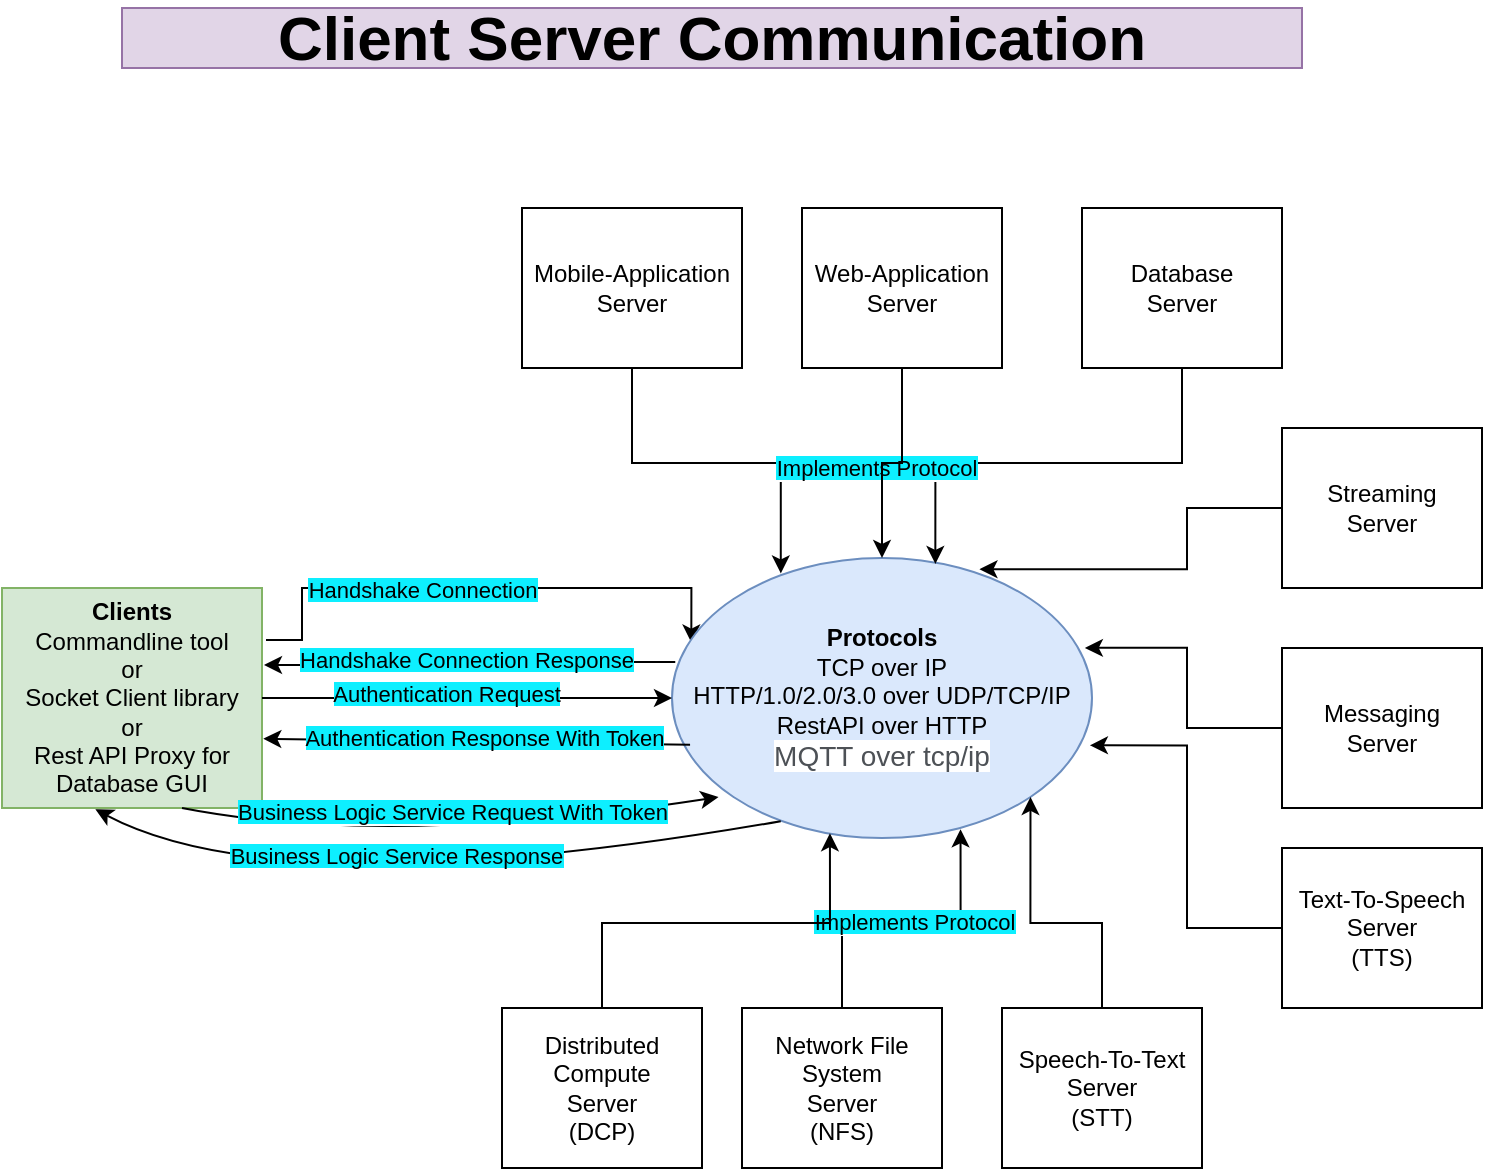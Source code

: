 <mxfile version="16.2.2" type="github">
  <diagram id="1ULBOgjq--OH4BLi5vVC" name="Page-1">
    <mxGraphModel dx="782" dy="1536" grid="1" gridSize="10" guides="1" tooltips="1" connect="1" arrows="1" fold="1" page="1" pageScale="1" pageWidth="850" pageHeight="1100" math="0" shadow="0">
      <root>
        <mxCell id="0" />
        <mxCell id="1" parent="0" />
        <mxCell id="SEUXneYZg_4IdqDXwgJY-16" style="edgeStyle=orthogonalEdgeStyle;rounded=0;orthogonalLoop=1;jettySize=auto;html=1;entryX=0.046;entryY=0.302;entryDx=0;entryDy=0;entryPerimeter=0;" edge="1" parent="1" target="SEUXneYZg_4IdqDXwgJY-5">
          <mxGeometry relative="1" as="geometry">
            <mxPoint x="142" y="146" as="sourcePoint" />
            <mxPoint x="340" y="145" as="targetPoint" />
            <Array as="points">
              <mxPoint x="160" y="146" />
              <mxPoint x="160" y="120" />
              <mxPoint x="355" y="120" />
            </Array>
          </mxGeometry>
        </mxCell>
        <mxCell id="SEUXneYZg_4IdqDXwgJY-18" value="&lt;span style=&quot;background-color: rgb(13 , 239 , 255)&quot;&gt;Handshake Connection&lt;/span&gt;" style="edgeLabel;html=1;align=center;verticalAlign=middle;resizable=0;points=[];" vertex="1" connectable="0" parent="SEUXneYZg_4IdqDXwgJY-16">
          <mxGeometry x="-0.346" y="-1" relative="1" as="geometry">
            <mxPoint x="17" as="offset" />
          </mxGeometry>
        </mxCell>
        <mxCell id="SEUXneYZg_4IdqDXwgJY-1" value="&lt;b&gt;Clients&lt;/b&gt;&lt;br&gt;Commandline tool&lt;br&gt;or&lt;br&gt;Socket Client library&lt;br&gt;or&lt;br&gt;Rest API Proxy for Database GUI" style="rounded=0;whiteSpace=wrap;html=1;fillColor=#d5e8d4;strokeColor=#82b366;" vertex="1" parent="1">
          <mxGeometry x="10" y="120" width="130" height="110" as="geometry" />
        </mxCell>
        <mxCell id="SEUXneYZg_4IdqDXwgJY-17" style="edgeStyle=orthogonalEdgeStyle;rounded=0;orthogonalLoop=1;jettySize=auto;html=1;entryX=1;entryY=0.75;entryDx=0;entryDy=0;exitX=0.003;exitY=0.38;exitDx=0;exitDy=0;exitPerimeter=0;" edge="1" parent="1">
          <mxGeometry relative="1" as="geometry">
            <mxPoint x="346.63" y="157" as="sourcePoint" />
            <mxPoint x="141" y="158.5" as="targetPoint" />
            <Array as="points">
              <mxPoint x="211" y="157" />
              <mxPoint x="211" y="159" />
            </Array>
          </mxGeometry>
        </mxCell>
        <mxCell id="SEUXneYZg_4IdqDXwgJY-19" value="&lt;span style=&quot;background-color: rgb(13 , 239 , 255)&quot;&gt;Handshake Connection Response&lt;/span&gt;" style="edgeLabel;html=1;align=center;verticalAlign=middle;resizable=0;points=[];" vertex="1" connectable="0" parent="SEUXneYZg_4IdqDXwgJY-17">
          <mxGeometry x="0.287" y="-1" relative="1" as="geometry">
            <mxPoint x="29" as="offset" />
          </mxGeometry>
        </mxCell>
        <mxCell id="SEUXneYZg_4IdqDXwgJY-5" value="&lt;span&gt;&lt;b&gt;Protocols&lt;/b&gt;&lt;/span&gt;&lt;br&gt;&lt;span&gt;TCP over IP&lt;/span&gt;&lt;br&gt;&lt;span&gt;HTTP/1.0/2.0/3.0 over UDP/TCP/IP&lt;/span&gt;&lt;br&gt;&lt;span&gt;RestAPI over HTTP&lt;br&gt;&lt;/span&gt;&lt;span style=&quot;color: rgb(77 , 81 , 86) ; font-family: &amp;#34;arial&amp;#34; , sans-serif ; font-size: 14px ; text-align: left ; background-color: rgb(255 , 255 , 255)&quot;&gt;MQTT over tcp/ip&lt;/span&gt;&lt;span&gt;&lt;br&gt;&lt;/span&gt;" style="ellipse;whiteSpace=wrap;html=1;fillColor=#dae8fc;strokeColor=#6c8ebf;" vertex="1" parent="1">
          <mxGeometry x="345" y="105" width="210" height="140" as="geometry" />
        </mxCell>
        <mxCell id="SEUXneYZg_4IdqDXwgJY-30" style="edgeStyle=orthogonalEdgeStyle;rounded=0;orthogonalLoop=1;jettySize=auto;html=1;entryX=0.627;entryY=0.021;entryDx=0;entryDy=0;entryPerimeter=0;" edge="1" parent="1" source="SEUXneYZg_4IdqDXwgJY-7" target="SEUXneYZg_4IdqDXwgJY-5">
          <mxGeometry relative="1" as="geometry" />
        </mxCell>
        <mxCell id="SEUXneYZg_4IdqDXwgJY-7" value="Database&lt;br&gt;Server" style="rounded=0;whiteSpace=wrap;html=1;" vertex="1" parent="1">
          <mxGeometry x="550" y="-70" width="100" height="80" as="geometry" />
        </mxCell>
        <mxCell id="SEUXneYZg_4IdqDXwgJY-28" style="edgeStyle=orthogonalEdgeStyle;rounded=0;orthogonalLoop=1;jettySize=auto;html=1;entryX=0.259;entryY=0.055;entryDx=0;entryDy=0;entryPerimeter=0;" edge="1" parent="1" source="SEUXneYZg_4IdqDXwgJY-8" target="SEUXneYZg_4IdqDXwgJY-5">
          <mxGeometry relative="1" as="geometry" />
        </mxCell>
        <mxCell id="SEUXneYZg_4IdqDXwgJY-37" value="&lt;span style=&quot;background-color: rgb(13 , 239 , 255)&quot;&gt;Implements Protocol&lt;/span&gt;" style="edgeLabel;html=1;align=center;verticalAlign=middle;resizable=0;points=[];" vertex="1" connectable="0" parent="SEUXneYZg_4IdqDXwgJY-28">
          <mxGeometry x="0.097" y="-2" relative="1" as="geometry">
            <mxPoint x="72" as="offset" />
          </mxGeometry>
        </mxCell>
        <mxCell id="SEUXneYZg_4IdqDXwgJY-8" value="Mobile-Application&lt;br&gt;Server" style="rounded=0;whiteSpace=wrap;html=1;" vertex="1" parent="1">
          <mxGeometry x="270" y="-70" width="110" height="80" as="geometry" />
        </mxCell>
        <mxCell id="SEUXneYZg_4IdqDXwgJY-31" style="edgeStyle=orthogonalEdgeStyle;rounded=0;orthogonalLoop=1;jettySize=auto;html=1;entryX=0.732;entryY=0.04;entryDx=0;entryDy=0;entryPerimeter=0;" edge="1" parent="1" source="SEUXneYZg_4IdqDXwgJY-9" target="SEUXneYZg_4IdqDXwgJY-5">
          <mxGeometry relative="1" as="geometry" />
        </mxCell>
        <mxCell id="SEUXneYZg_4IdqDXwgJY-9" value="Streaming&lt;br&gt;Server" style="rounded=0;whiteSpace=wrap;html=1;" vertex="1" parent="1">
          <mxGeometry x="650" y="40" width="100" height="80" as="geometry" />
        </mxCell>
        <mxCell id="SEUXneYZg_4IdqDXwgJY-32" style="edgeStyle=orthogonalEdgeStyle;rounded=0;orthogonalLoop=1;jettySize=auto;html=1;entryX=0.983;entryY=0.321;entryDx=0;entryDy=0;entryPerimeter=0;" edge="1" parent="1" source="SEUXneYZg_4IdqDXwgJY-10" target="SEUXneYZg_4IdqDXwgJY-5">
          <mxGeometry relative="1" as="geometry" />
        </mxCell>
        <mxCell id="SEUXneYZg_4IdqDXwgJY-10" value="Messaging&lt;br&gt;Server" style="rounded=0;whiteSpace=wrap;html=1;" vertex="1" parent="1">
          <mxGeometry x="650" y="150" width="100" height="80" as="geometry" />
        </mxCell>
        <mxCell id="SEUXneYZg_4IdqDXwgJY-33" style="edgeStyle=orthogonalEdgeStyle;rounded=0;orthogonalLoop=1;jettySize=auto;html=1;entryX=0.995;entryY=0.669;entryDx=0;entryDy=0;entryPerimeter=0;" edge="1" parent="1" source="SEUXneYZg_4IdqDXwgJY-11" target="SEUXneYZg_4IdqDXwgJY-5">
          <mxGeometry relative="1" as="geometry" />
        </mxCell>
        <mxCell id="SEUXneYZg_4IdqDXwgJY-11" value="Text-To-Speech&lt;br&gt;Server &lt;br&gt;(TTS)" style="rounded=0;whiteSpace=wrap;html=1;" vertex="1" parent="1">
          <mxGeometry x="650" y="250" width="100" height="80" as="geometry" />
        </mxCell>
        <mxCell id="SEUXneYZg_4IdqDXwgJY-34" style="edgeStyle=orthogonalEdgeStyle;rounded=0;orthogonalLoop=1;jettySize=auto;html=1;entryX=1;entryY=1;entryDx=0;entryDy=0;" edge="1" parent="1" source="SEUXneYZg_4IdqDXwgJY-12" target="SEUXneYZg_4IdqDXwgJY-5">
          <mxGeometry relative="1" as="geometry" />
        </mxCell>
        <mxCell id="SEUXneYZg_4IdqDXwgJY-12" value="Speech-To-Text&lt;br&gt;Server &lt;br&gt;(STT)" style="rounded=0;whiteSpace=wrap;html=1;" vertex="1" parent="1">
          <mxGeometry x="510" y="330" width="100" height="80" as="geometry" />
        </mxCell>
        <mxCell id="SEUXneYZg_4IdqDXwgJY-29" style="edgeStyle=orthogonalEdgeStyle;rounded=0;orthogonalLoop=1;jettySize=auto;html=1;" edge="1" parent="1" source="SEUXneYZg_4IdqDXwgJY-13" target="SEUXneYZg_4IdqDXwgJY-5">
          <mxGeometry relative="1" as="geometry" />
        </mxCell>
        <mxCell id="SEUXneYZg_4IdqDXwgJY-13" value="Web-Application&lt;br&gt;Server" style="rounded=0;whiteSpace=wrap;html=1;" vertex="1" parent="1">
          <mxGeometry x="410" y="-70" width="100" height="80" as="geometry" />
        </mxCell>
        <mxCell id="SEUXneYZg_4IdqDXwgJY-35" style="edgeStyle=orthogonalEdgeStyle;rounded=0;orthogonalLoop=1;jettySize=auto;html=1;entryX=0.687;entryY=0.969;entryDx=0;entryDy=0;entryPerimeter=0;" edge="1" parent="1" source="SEUXneYZg_4IdqDXwgJY-14" target="SEUXneYZg_4IdqDXwgJY-5">
          <mxGeometry relative="1" as="geometry" />
        </mxCell>
        <mxCell id="SEUXneYZg_4IdqDXwgJY-38" value="&lt;span style=&quot;color: rgba(0 , 0 , 0 , 0) ; font-family: monospace ; font-size: 0px ; background-color: rgb(248 , 249 , 250)&quot;&gt;%3CmxGraphModel%3E%3Croot%3E%3CmxCell%20id%3D%220%22%2F%3E%3CmxCell%20id%3D%221%22%20parent%3D%220%22%2F%3E%3CmxCell%20id%3D%222%22%20value%3D%22Implements%20Protocol%22%20style%3D%22edgeLabel%3Bhtml%3D1%3Balign%3Dcenter%3BverticalAlign%3Dmiddle%3Bresizable%3D0%3Bpoints%3D%5B%5D%3B%22%20vertex%3D%221%22%20connectable%3D%220%22%20parent%3D%221%22%3E%3CmxGeometry%20x%3D%22374.5%22%20y%3D%2259.5%22%20as%3D%22geometry%22%2F%3E%3C%2FmxCell%3E%3C%2Froot%3E%3C%2FmxGraphModel%3&lt;/span&gt;&lt;span style=&quot;color: rgba(0 , 0 , 0 , 0) ; font-family: monospace ; font-size: 0px ; background-color: rgb(248 , 249 , 250)&quot;&gt;%3CmxGraphModel%3E%3Croot%3E%3CmxCell%20id%3D%220%22%2F%3E%3CmxCell%20id%3D%221%22%20parent%3D%220%22%2F%3E%3CmxCell%20id%3D%222%22%20value%3D%22Implements%20Protocol%22%20style%3D%22edgeLabel%3Bhtml%3D1%3Balign%3Dcenter%3BverticalAlign%3Dmiddle%3Bresizable%3D0%3Bpoints%3D%5B%5D%3B%22%20vertex%3D%221%22%20connectable%3D%220%22%20parent%3D%221%22%3E%3CmxGeometry%20x%3D%22374.5%22%20y%3D%2259.5%22%20as%3D%22geometry%22%2F%3E%3C%2FmxCell%3E%3C%2Froot%3E%3C%2FmxGraphModel%3E&lt;/span&gt;" style="edgeLabel;html=1;align=center;verticalAlign=middle;resizable=0;points=[];" vertex="1" connectable="0" parent="SEUXneYZg_4IdqDXwgJY-35">
          <mxGeometry x="-0.551" y="-1" relative="1" as="geometry">
            <mxPoint as="offset" />
          </mxGeometry>
        </mxCell>
        <mxCell id="SEUXneYZg_4IdqDXwgJY-39" value="&lt;span style=&quot;background-color: rgb(13 , 239 , 255)&quot;&gt;Implements Protocol&lt;/span&gt;" style="edgeLabel;html=1;align=center;verticalAlign=middle;resizable=0;points=[];" vertex="1" connectable="0" parent="SEUXneYZg_4IdqDXwgJY-35">
          <mxGeometry x="-0.498" relative="1" as="geometry">
            <mxPoint x="36" y="-6" as="offset" />
          </mxGeometry>
        </mxCell>
        <mxCell id="SEUXneYZg_4IdqDXwgJY-14" value="Network File System&lt;br&gt;Server &lt;br&gt;(NFS)" style="rounded=0;whiteSpace=wrap;html=1;" vertex="1" parent="1">
          <mxGeometry x="380" y="330" width="100" height="80" as="geometry" />
        </mxCell>
        <mxCell id="SEUXneYZg_4IdqDXwgJY-36" style="edgeStyle=orthogonalEdgeStyle;rounded=0;orthogonalLoop=1;jettySize=auto;html=1;entryX=0.376;entryY=0.983;entryDx=0;entryDy=0;entryPerimeter=0;" edge="1" parent="1" source="SEUXneYZg_4IdqDXwgJY-15" target="SEUXneYZg_4IdqDXwgJY-5">
          <mxGeometry relative="1" as="geometry" />
        </mxCell>
        <mxCell id="SEUXneYZg_4IdqDXwgJY-15" value="Distributed Compute&lt;br&gt;Server &lt;br&gt;(DCP)" style="rounded=0;whiteSpace=wrap;html=1;" vertex="1" parent="1">
          <mxGeometry x="260" y="330" width="100" height="80" as="geometry" />
        </mxCell>
        <mxCell id="SEUXneYZg_4IdqDXwgJY-20" value="" style="curved=1;endArrow=classic;html=1;rounded=0;exitX=1;exitY=0.5;exitDx=0;exitDy=0;entryX=0;entryY=0.5;entryDx=0;entryDy=0;" edge="1" parent="1" source="SEUXneYZg_4IdqDXwgJY-1" target="SEUXneYZg_4IdqDXwgJY-5">
          <mxGeometry width="50" height="50" relative="1" as="geometry">
            <mxPoint x="140" y="195.5" as="sourcePoint" />
            <mxPoint x="347.31" y="182.98" as="targetPoint" />
            <Array as="points" />
          </mxGeometry>
        </mxCell>
        <mxCell id="SEUXneYZg_4IdqDXwgJY-21" value="&lt;span style=&quot;background-color: rgb(13 , 239 , 255)&quot;&gt;Authentication Request&lt;/span&gt;" style="edgeLabel;html=1;align=center;verticalAlign=middle;resizable=0;points=[];" vertex="1" connectable="0" parent="SEUXneYZg_4IdqDXwgJY-20">
          <mxGeometry x="-0.282" y="-1" relative="1" as="geometry">
            <mxPoint x="18" y="-3" as="offset" />
          </mxGeometry>
        </mxCell>
        <mxCell id="SEUXneYZg_4IdqDXwgJY-22" value="" style="curved=1;endArrow=classic;html=1;rounded=0;exitX=0.043;exitY=0.717;exitDx=0;exitDy=0;exitPerimeter=0;entryX=1.005;entryY=0.685;entryDx=0;entryDy=0;entryPerimeter=0;" edge="1" parent="1" target="SEUXneYZg_4IdqDXwgJY-1">
          <mxGeometry width="50" height="50" relative="1" as="geometry">
            <mxPoint x="354.03" y="198.38" as="sourcePoint" />
            <mxPoint x="142.73" y="213.65" as="targetPoint" />
            <Array as="points" />
          </mxGeometry>
        </mxCell>
        <mxCell id="SEUXneYZg_4IdqDXwgJY-23" value="&lt;span style=&quot;background-color: rgb(13 , 239 , 255)&quot;&gt;Authentication Response With Token&lt;/span&gt;" style="edgeLabel;html=1;align=center;verticalAlign=middle;resizable=0;points=[];" vertex="1" connectable="0" parent="SEUXneYZg_4IdqDXwgJY-22">
          <mxGeometry x="0.064" y="-8" relative="1" as="geometry">
            <mxPoint x="10" y="6" as="offset" />
          </mxGeometry>
        </mxCell>
        <mxCell id="SEUXneYZg_4IdqDXwgJY-24" value="" style="curved=1;endArrow=classic;html=1;rounded=0;exitX=0.75;exitY=1;exitDx=0;exitDy=0;entryX=0;entryY=1;entryDx=0;entryDy=0;" edge="1" parent="1">
          <mxGeometry width="50" height="50" relative="1" as="geometry">
            <mxPoint x="100" y="230" as="sourcePoint" />
            <mxPoint x="368.254" y="224.497" as="targetPoint" />
            <Array as="points">
              <mxPoint x="202.5" y="250" />
            </Array>
          </mxGeometry>
        </mxCell>
        <mxCell id="SEUXneYZg_4IdqDXwgJY-25" value="&lt;span style=&quot;background-color: rgb(13 , 239 , 255)&quot;&gt;Business Logic Service Request With Token&lt;/span&gt;" style="edgeLabel;html=1;align=center;verticalAlign=middle;resizable=0;points=[];" vertex="1" connectable="0" parent="SEUXneYZg_4IdqDXwgJY-24">
          <mxGeometry x="-0.333" y="11" relative="1" as="geometry">
            <mxPoint x="43" y="-5" as="offset" />
          </mxGeometry>
        </mxCell>
        <mxCell id="SEUXneYZg_4IdqDXwgJY-26" value="" style="curved=1;endArrow=classic;html=1;rounded=0;exitX=0.259;exitY=0.94;exitDx=0;exitDy=0;exitPerimeter=0;entryX=0.359;entryY=1.006;entryDx=0;entryDy=0;entryPerimeter=0;" edge="1" parent="1" source="SEUXneYZg_4IdqDXwgJY-5" target="SEUXneYZg_4IdqDXwgJY-1">
          <mxGeometry width="50" height="50" relative="1" as="geometry">
            <mxPoint x="380" y="130" as="sourcePoint" />
            <mxPoint x="430" y="80" as="targetPoint" />
            <Array as="points">
              <mxPoint x="150" y="280" />
            </Array>
          </mxGeometry>
        </mxCell>
        <mxCell id="SEUXneYZg_4IdqDXwgJY-27" value="&lt;span style=&quot;background-color: rgb(13 , 239 , 255)&quot;&gt;Business Logic Service Response&lt;/span&gt;" style="edgeLabel;html=1;align=center;verticalAlign=middle;resizable=0;points=[];" vertex="1" connectable="0" parent="SEUXneYZg_4IdqDXwgJY-26">
          <mxGeometry x="0.208" y="-14" relative="1" as="geometry">
            <mxPoint x="23" y="-6" as="offset" />
          </mxGeometry>
        </mxCell>
        <mxCell id="SEUXneYZg_4IdqDXwgJY-40" value="&lt;font size=&quot;1&quot;&gt;&lt;b style=&quot;font-size: 31px&quot;&gt;Client Server Communication&lt;/b&gt;&lt;/font&gt;" style="text;html=1;strokeColor=#9673a6;fillColor=#e1d5e7;align=center;verticalAlign=middle;whiteSpace=wrap;rounded=0;" vertex="1" parent="1">
          <mxGeometry x="70" y="-170" width="590" height="30" as="geometry" />
        </mxCell>
      </root>
    </mxGraphModel>
  </diagram>
</mxfile>
